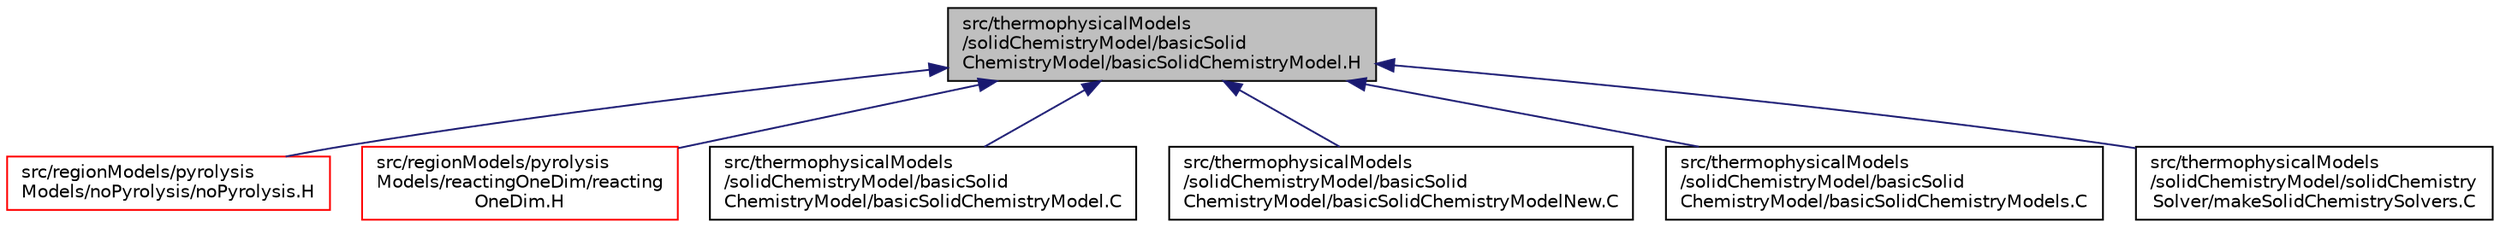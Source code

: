 digraph "src/thermophysicalModels/solidChemistryModel/basicSolidChemistryModel/basicSolidChemistryModel.H"
{
  bgcolor="transparent";
  edge [fontname="Helvetica",fontsize="10",labelfontname="Helvetica",labelfontsize="10"];
  node [fontname="Helvetica",fontsize="10",shape=record];
  Node1 [label="src/thermophysicalModels\l/solidChemistryModel/basicSolid\lChemistryModel/basicSolidChemistryModel.H",height=0.2,width=0.4,color="black", fillcolor="grey75", style="filled", fontcolor="black"];
  Node1 -> Node2 [dir="back",color="midnightblue",fontsize="10",style="solid",fontname="Helvetica"];
  Node2 [label="src/regionModels/pyrolysis\lModels/noPyrolysis/noPyrolysis.H",height=0.2,width=0.4,color="red",URL="$a09514.html"];
  Node1 -> Node3 [dir="back",color="midnightblue",fontsize="10",style="solid",fontname="Helvetica"];
  Node3 [label="src/regionModels/pyrolysis\lModels/reactingOneDim/reacting\lOneDim.H",height=0.2,width=0.4,color="red",URL="$a09522.html"];
  Node1 -> Node4 [dir="back",color="midnightblue",fontsize="10",style="solid",fontname="Helvetica"];
  Node4 [label="src/thermophysicalModels\l/solidChemistryModel/basicSolid\lChemistryModel/basicSolidChemistryModel.C",height=0.2,width=0.4,color="black",URL="$a10368.html"];
  Node1 -> Node5 [dir="back",color="midnightblue",fontsize="10",style="solid",fontname="Helvetica"];
  Node5 [label="src/thermophysicalModels\l/solidChemistryModel/basicSolid\lChemistryModel/basicSolidChemistryModelNew.C",height=0.2,width=0.4,color="black",URL="$a10371.html"];
  Node1 -> Node6 [dir="back",color="midnightblue",fontsize="10",style="solid",fontname="Helvetica"];
  Node6 [label="src/thermophysicalModels\l/solidChemistryModel/basicSolid\lChemistryModel/basicSolidChemistryModels.C",height=0.2,width=0.4,color="black",URL="$a10372.html",tooltip="Creates solid chemistry model instances templated on the type of solid thermodynamics. "];
  Node1 -> Node7 [dir="back",color="midnightblue",fontsize="10",style="solid",fontname="Helvetica"];
  Node7 [label="src/thermophysicalModels\l/solidChemistryModel/solidChemistry\lSolver/makeSolidChemistrySolvers.C",height=0.2,width=0.4,color="black",URL="$a10380.html"];
}
